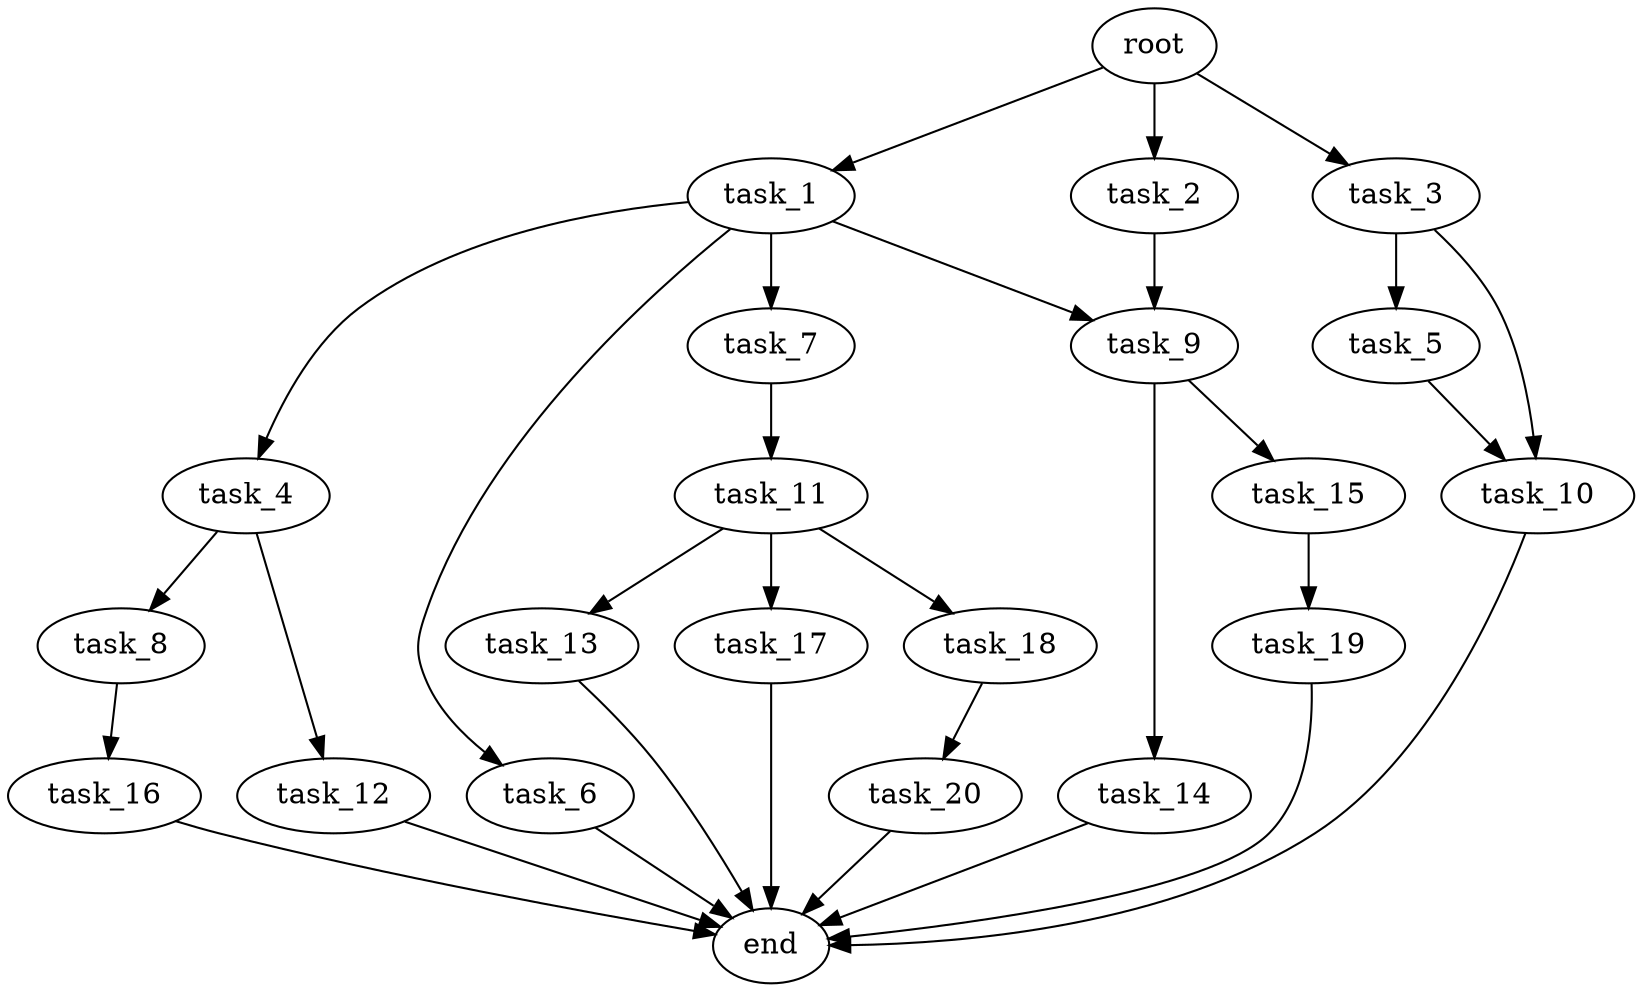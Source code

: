 digraph G {
  root [size="0.000000e+00"];
  task_1 [size="5.741759e+10"];
  task_2 [size="5.351988e+10"];
  task_3 [size="7.231454e+10"];
  task_4 [size="9.366757e+10"];
  task_5 [size="9.132384e+10"];
  task_6 [size="1.751473e+10"];
  task_7 [size="8.822567e+10"];
  task_8 [size="1.758711e+10"];
  task_9 [size="9.196428e+10"];
  task_10 [size="9.971721e+10"];
  task_11 [size="3.970549e+10"];
  task_12 [size="4.954344e+10"];
  task_13 [size="9.366151e+10"];
  task_14 [size="9.621352e+10"];
  task_15 [size="9.260471e+10"];
  task_16 [size="8.767555e+10"];
  task_17 [size="9.366242e+08"];
  task_18 [size="5.680051e+10"];
  task_19 [size="1.073900e+10"];
  task_20 [size="9.829956e+10"];
  end [size="0.000000e+00"];

  root -> task_1 [size="1.000000e-12"];
  root -> task_2 [size="1.000000e-12"];
  root -> task_3 [size="1.000000e-12"];
  task_1 -> task_4 [size="9.366757e+08"];
  task_1 -> task_6 [size="1.751473e+08"];
  task_1 -> task_7 [size="8.822567e+08"];
  task_1 -> task_9 [size="4.598214e+08"];
  task_2 -> task_9 [size="4.598214e+08"];
  task_3 -> task_5 [size="9.132384e+08"];
  task_3 -> task_10 [size="4.985860e+08"];
  task_4 -> task_8 [size="1.758711e+08"];
  task_4 -> task_12 [size="4.954344e+08"];
  task_5 -> task_10 [size="4.985860e+08"];
  task_6 -> end [size="1.000000e-12"];
  task_7 -> task_11 [size="3.970549e+08"];
  task_8 -> task_16 [size="8.767555e+08"];
  task_9 -> task_14 [size="9.621352e+08"];
  task_9 -> task_15 [size="9.260471e+08"];
  task_10 -> end [size="1.000000e-12"];
  task_11 -> task_13 [size="9.366151e+08"];
  task_11 -> task_17 [size="9.366242e+06"];
  task_11 -> task_18 [size="5.680051e+08"];
  task_12 -> end [size="1.000000e-12"];
  task_13 -> end [size="1.000000e-12"];
  task_14 -> end [size="1.000000e-12"];
  task_15 -> task_19 [size="1.073900e+08"];
  task_16 -> end [size="1.000000e-12"];
  task_17 -> end [size="1.000000e-12"];
  task_18 -> task_20 [size="9.829956e+08"];
  task_19 -> end [size="1.000000e-12"];
  task_20 -> end [size="1.000000e-12"];
}
